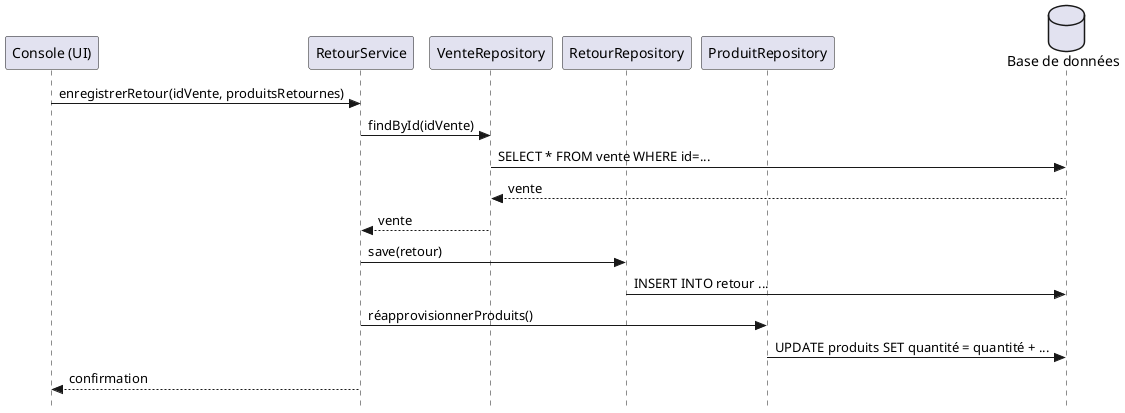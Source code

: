 @startuml dpt_cu3
skinparam style strictuml
skinparam defaultFontName Verdana

participant "Console (UI)" as UI
participant "RetourService" as Service
participant "VenteRepository" as VenteRepo
participant "RetourRepository" as RetourRepo
participant "ProduitRepository" as ProduitRepo
database "Base de données" as DB

UI -> Service : enregistrerRetour(idVente, produitsRetournes)
Service -> VenteRepo : findById(idVente)
VenteRepo -> DB : SELECT * FROM vente WHERE id=...
DB --> VenteRepo : vente
VenteRepo --> Service : vente

Service -> RetourRepo : save(retour)
RetourRepo -> DB : INSERT INTO retour ...

Service -> ProduitRepo : réapprovisionnerProduits()
ProduitRepo -> DB : UPDATE produits SET quantité = quantité + ...
Service --> UI : confirmation
@enduml

